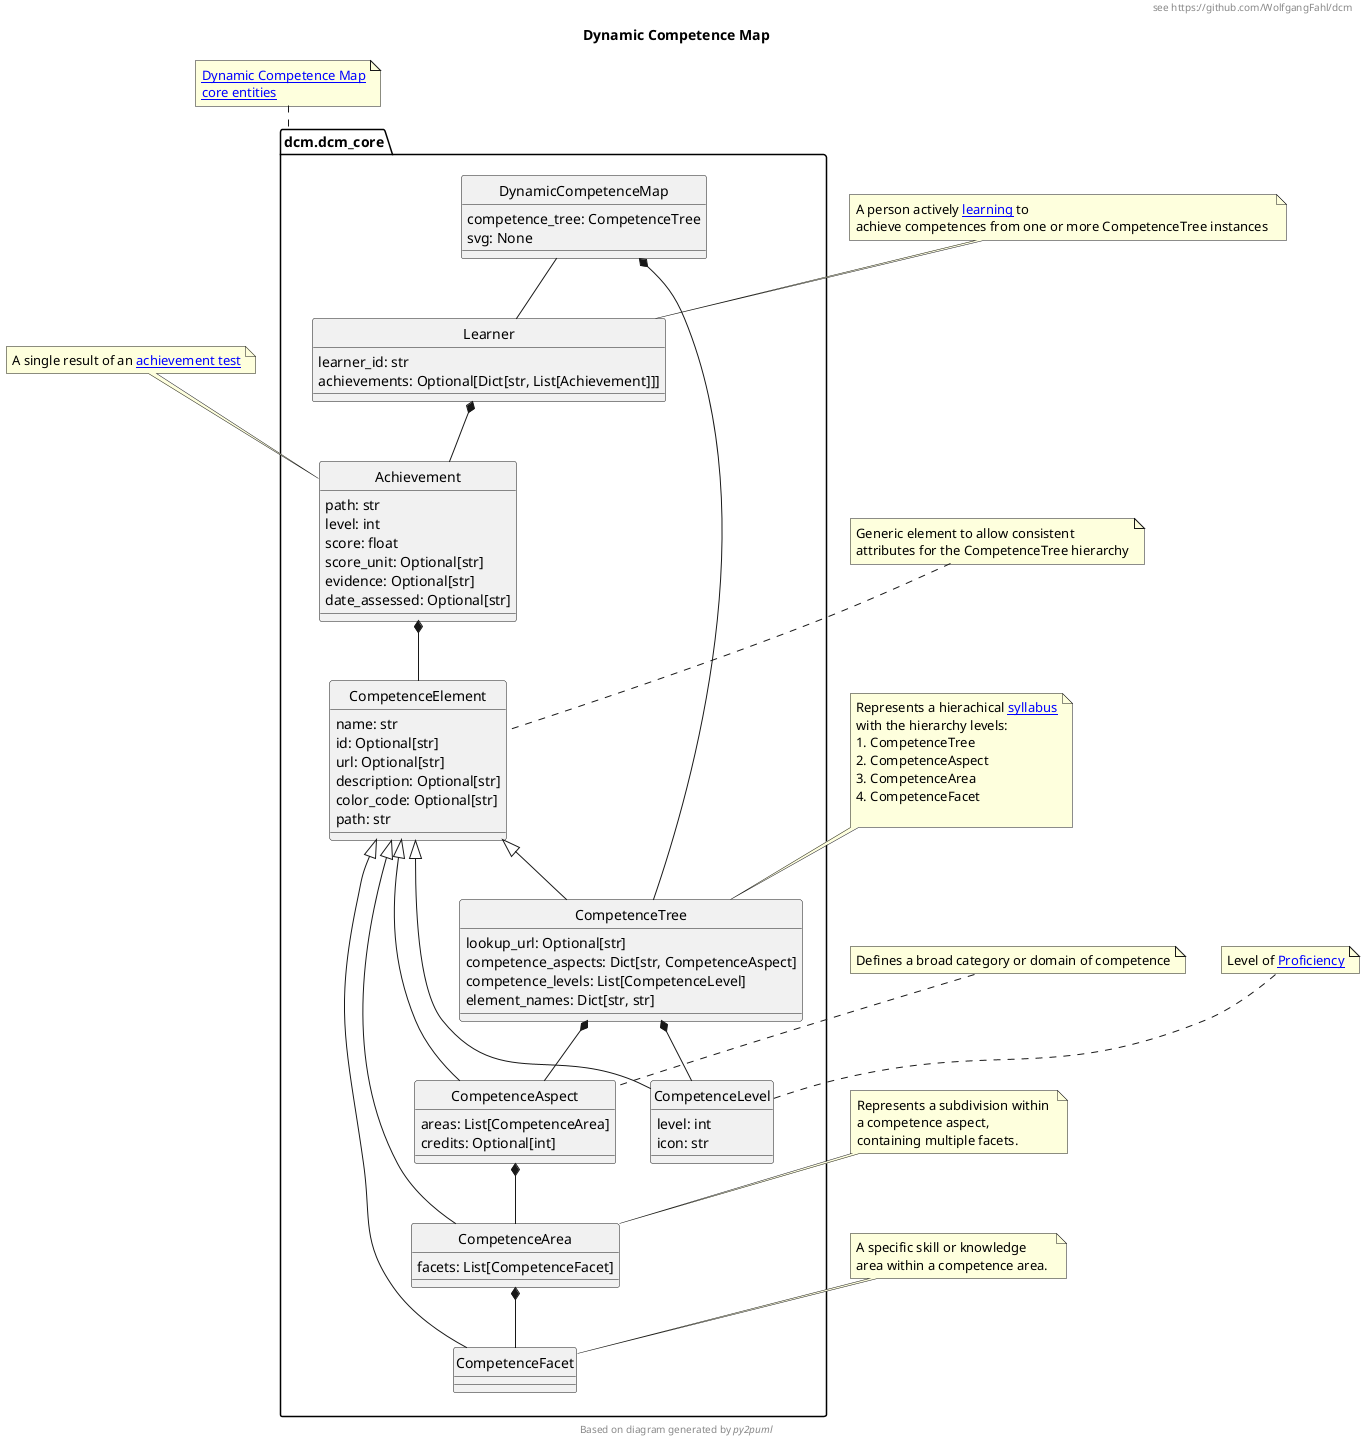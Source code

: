 @startuml
hide circle
title Dynamic Competence Map
header see https://github.com/WolfgangFahl/dcm
!pragma useIntermediatePackages false

class dcm.dcm_core.DynamicCompetenceMap {
  competence_tree: CompetenceTree
  svg: None
}
class dcm.dcm_core.Achievement {
  path: str
  level: int
  score: float
  score_unit: Optional[str]
  evidence: Optional[str]
  date_assessed: Optional[str]
}
note top of Achievement
A single result of an [[https://en.wikipedia.org/wiki/Achievement_test achievement test]]
end note

class dcm.dcm_core.CompetenceAspect {
  areas: List[CompetenceArea]
  credits: Optional[int]
}
class dcm.dcm_core.CompetenceArea {
  facets: List[CompetenceFacet]
}
class dcm.dcm_core.CompetenceElement {
  name: str
  id: Optional[str]
  url: Optional[str]
  description: Optional[str]
  color_code: Optional[str]
  path: str 
}

class dcm.dcm_core.CompetenceFacet {
}
class dcm.dcm_core.CompetenceLevel {
  level: int
  icon: str
}

class dcm.dcm_core.CompetenceTree {
  lookup_url: Optional[str]
  competence_aspects: Dict[str, CompetenceAspect]
  competence_levels: List[CompetenceLevel]
  element_names: Dict[str, str]
}
note top of CompetenceElement
Generic element to allow consistent
attributes for the CompetenceTree hierarchy
end note

note top of CompetenceAspect
Defines a broad category or domain of competence
end note

note top of CompetenceArea
Represents a subdivision within 
a competence aspect, 
containing multiple facets. 
end note

note top of CompetenceFacet
A specific skill or knowledge 
area within a competence area. 
end note

note top of CompetenceLevel
Level of [[https://en.wikipedia.org/wiki/Expert Proficiency]]
end note

note top of CompetenceTree
Represents a hierachical [[https://en.wikipedia.org/wiki/Syllabus syllabus]]
with the hierarchy levels:
# CompetenceTree
# CompetenceAspect
# CompetenceArea
# CompetenceFacet

end note

class dcm.dcm_core.Learner {
  learner_id: str
  achievements: Optional[Dict[str, List[Achievement]]]
}
note top of Learner
A person actively [[https://en.wikipedia.org/wiki/Learning learning]] to 
achieve competences from one or more CompetenceTree instances 
end note

note top of dcm.dcm_core
[[https://github.com/WolfgangFahl/dcm/blob/main/dcm/dcm_core.py Dynamic Competence Map\ncore entities]]
end note

dcm.dcm_core.DynamicCompetenceMap *-- dcm.dcm_core.CompetenceTree
dcm.dcm_core.DynamicCompetenceMap -- dcm.dcm_core.Learner
dcm.dcm_core.CompetenceAspect *-- dcm.dcm_core.CompetenceArea
dcm.dcm_core.CompetenceArea *-- dcm.dcm_core.CompetenceFacet
dcm.dcm_core.CompetenceElement <|-- dcm.dcm_core.CompetenceAspect
dcm.dcm_core.CompetenceElement <|-- dcm.dcm_core.CompetenceArea
dcm.dcm_core.CompetenceElement <|-- dcm.dcm_core.CompetenceFacet
dcm.dcm_core.CompetenceElement <|-- dcm.dcm_core.CompetenceLevel
dcm.dcm_core.CompetenceTree *-- dcm.dcm_core.CompetenceAspect
dcm.dcm_core.CompetenceTree *-- dcm.dcm_core.CompetenceLevel
dcm.dcm_core.CompetenceElement <|-- dcm.dcm_core.CompetenceTree
dcm.dcm_core.Learner *-- dcm.dcm_core.Achievement
dcm.dcm_core.Achievement *-- dcm.dcm_core.CompetenceElement
footer Based on diagram generated by //py2puml//
@enduml